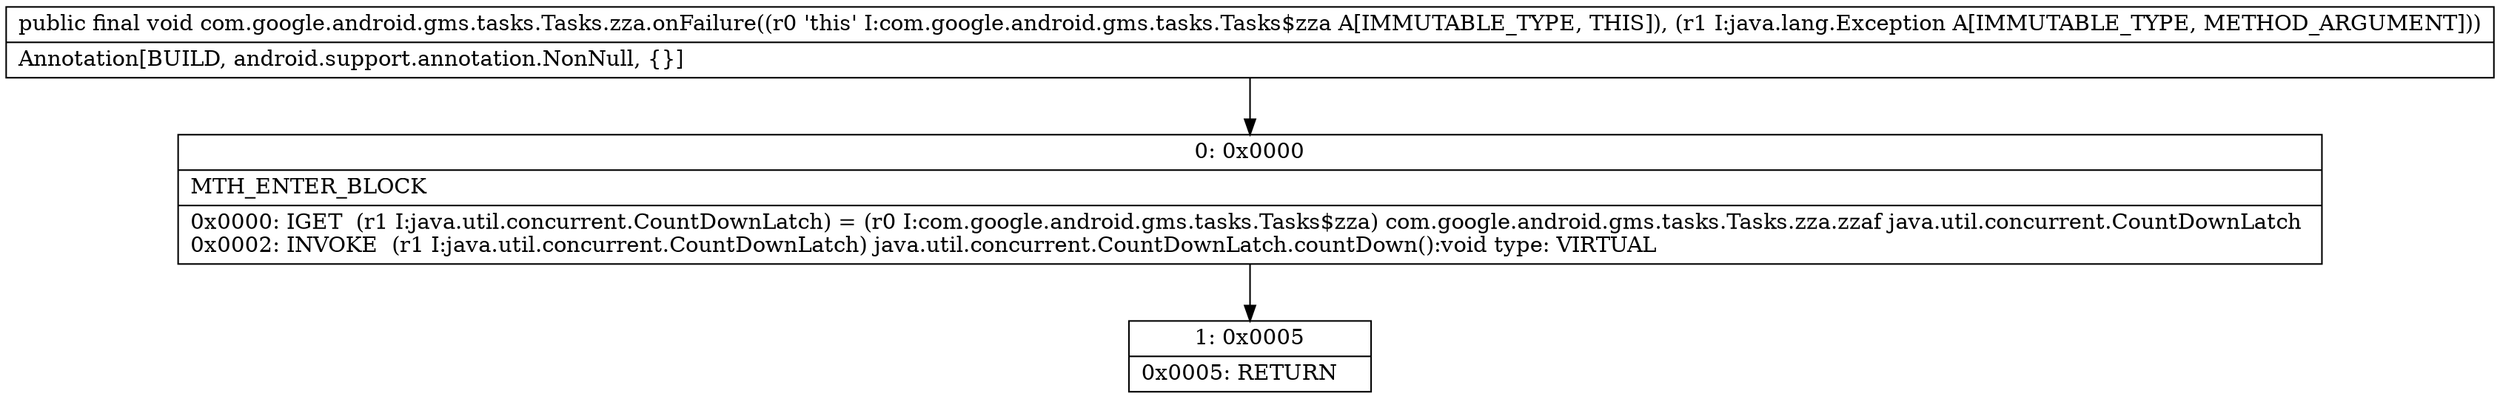 digraph "CFG forcom.google.android.gms.tasks.Tasks.zza.onFailure(Ljava\/lang\/Exception;)V" {
Node_0 [shape=record,label="{0\:\ 0x0000|MTH_ENTER_BLOCK\l|0x0000: IGET  (r1 I:java.util.concurrent.CountDownLatch) = (r0 I:com.google.android.gms.tasks.Tasks$zza) com.google.android.gms.tasks.Tasks.zza.zzaf java.util.concurrent.CountDownLatch \l0x0002: INVOKE  (r1 I:java.util.concurrent.CountDownLatch) java.util.concurrent.CountDownLatch.countDown():void type: VIRTUAL \l}"];
Node_1 [shape=record,label="{1\:\ 0x0005|0x0005: RETURN   \l}"];
MethodNode[shape=record,label="{public final void com.google.android.gms.tasks.Tasks.zza.onFailure((r0 'this' I:com.google.android.gms.tasks.Tasks$zza A[IMMUTABLE_TYPE, THIS]), (r1 I:java.lang.Exception A[IMMUTABLE_TYPE, METHOD_ARGUMENT]))  | Annotation[BUILD, android.support.annotation.NonNull, \{\}]\l}"];
MethodNode -> Node_0;
Node_0 -> Node_1;
}

